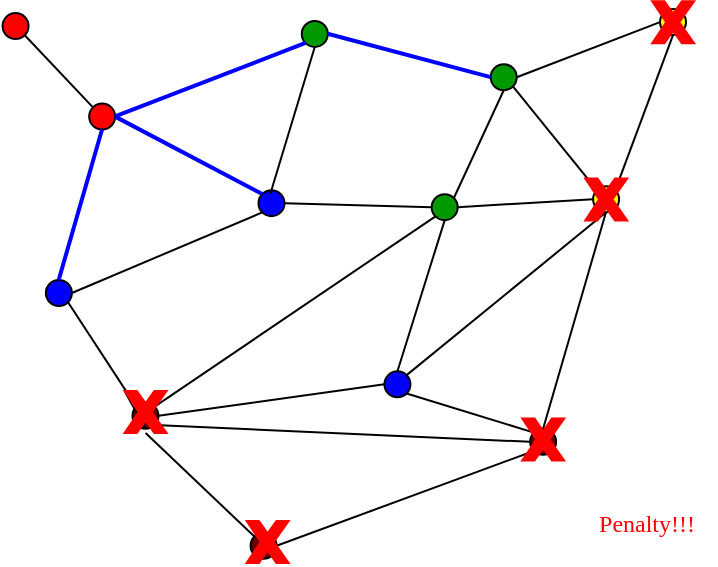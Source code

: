 <mxfile>
    <diagram name="Page-1" id="gsfR2lPIybh8ACA6FocS">
        <mxGraphModel dx="377" dy="277" grid="1" gridSize="1.968" guides="1" tooltips="1" connect="1" arrows="1" fold="1" page="1" pageScale="1" pageWidth="425" pageHeight="338" background="none" math="0" shadow="0">
            <root>
                <mxCell id="0"/>
                <mxCell id="1" value="layer00" style="" parent="0"/>
                <mxCell id="3" value="" style="ellipse;whiteSpace=wrap;html=1;aspect=fixed;fillColor=#FF0000;" parent="1" vertex="1">
                    <mxGeometry x="45.28" y="29.53" width="13" height="13" as="geometry"/>
                </mxCell>
                <mxCell id="4" value="" style="ellipse;whiteSpace=wrap;html=1;aspect=fixed;fillColor=#0000FF;" parent="1" vertex="1">
                    <mxGeometry x="66.928" y="162.999" width="13" height="13" as="geometry"/>
                </mxCell>
                <mxCell id="7" value="" style="ellipse;whiteSpace=wrap;html=1;aspect=fixed;fillColor=#FF0000;" parent="1" vertex="1">
                    <mxGeometry x="88.587" y="74.807" width="13" height="13" as="geometry"/>
                </mxCell>
                <mxCell id="8" value="" style="ellipse;whiteSpace=wrap;html=1;aspect=fixed;fillColor=#009900;" parent="1" vertex="1">
                    <mxGeometry x="289.365" y="55.116" width="13" height="13" as="geometry"/>
                </mxCell>
                <mxCell id="9" value="" style="ellipse;whiteSpace=wrap;html=1;aspect=fixed;fillColor=#009900;" parent="1" vertex="1">
                    <mxGeometry x="194.884" y="33.464" width="13" height="13" as="geometry"/>
                </mxCell>
                <mxCell id="10" value="" style="ellipse;whiteSpace=wrap;html=1;aspect=fixed;fillColor=#0000FF;" parent="1" vertex="1">
                    <mxGeometry x="173.233" y="118.112" width="13" height="13" as="geometry"/>
                </mxCell>
                <mxCell id="11" value="" style="ellipse;whiteSpace=wrap;html=1;aspect=fixed;fillColor=#FFFF00;" parent="1" vertex="1">
                    <mxGeometry x="340.551" y="116.141" width="13" height="13" as="geometry"/>
                </mxCell>
                <mxCell id="12" value="" style="ellipse;whiteSpace=wrap;html=1;aspect=fixed;fillColor=#0000FF;" parent="1" vertex="1">
                    <mxGeometry x="236.219" y="208.659" width="13" height="13" as="geometry"/>
                </mxCell>
                <mxCell id="13" value="" style="ellipse;whiteSpace=wrap;html=1;aspect=fixed;fillColor=#660000;" parent="1" vertex="1">
                    <mxGeometry x="110.238" y="224.408" width="13" height="13" as="geometry"/>
                </mxCell>
                <mxCell id="14" value="" style="ellipse;whiteSpace=wrap;html=1;aspect=fixed;fillColor=#660000;" parent="1" vertex="1">
                    <mxGeometry x="309.057" y="237.406" width="13" height="13" as="geometry"/>
                </mxCell>
                <mxCell id="15" value="" style="ellipse;whiteSpace=wrap;html=1;aspect=fixed;fillColor=#009900;" parent="1" vertex="1">
                    <mxGeometry x="259.845" y="120.075" width="13" height="13" as="geometry"/>
                </mxCell>
                <mxCell id="16" value="" style="ellipse;whiteSpace=wrap;html=1;aspect=fixed;fillColor=#660000;" parent="1" vertex="1">
                    <mxGeometry x="169.293" y="289.373" width="13" height="13" as="geometry"/>
                </mxCell>
                <mxCell id="17" value="" style="ellipse;whiteSpace=wrap;html=1;aspect=fixed;fillColor=#FFFF00;" parent="1" vertex="1">
                    <mxGeometry x="374.012" y="27.562" width="13" height="13" as="geometry"/>
                </mxCell>
                <mxCell id="eSA84T2NVFT6d7LiYqhv-20" value="layer01" style="" parent="0"/>
                <mxCell id="21" style="edgeStyle=none;html=1;exitX=1;exitY=1;exitDx=0;exitDy=0;entryX=0;entryY=0;entryDx=0;entryDy=0;endArrow=none;endFill=0;" parent="eSA84T2NVFT6d7LiYqhv-20" edge="1">
                    <mxGeometry relative="1" as="geometry">
                        <mxPoint x="56.376" y="40.626" as="sourcePoint"/>
                        <mxPoint x="90.491" y="76.711" as="targetPoint"/>
                    </mxGeometry>
                </mxCell>
                <mxCell id="22" style="edgeStyle=none;html=1;exitX=1;exitY=0.5;exitDx=0;exitDy=0;entryX=0;entryY=1;entryDx=0;entryDy=0;endArrow=none;endFill=0;" parent="eSA84T2NVFT6d7LiYqhv-20" source="7" edge="1">
                    <mxGeometry relative="1" as="geometry">
                        <mxPoint x="101.587" y="81.307" as="sourcePoint"/>
                        <mxPoint x="196.788" y="44.56" as="targetPoint"/>
                    </mxGeometry>
                </mxCell>
                <mxCell id="25" style="edgeStyle=none;html=1;exitX=0.5;exitY=1;exitDx=0;exitDy=0;entryX=1;entryY=0;entryDx=0;entryDy=0;endArrow=none;endFill=0;" parent="eSA84T2NVFT6d7LiYqhv-20" source="8" target="15" edge="1">
                    <mxGeometry relative="1" as="geometry"/>
                </mxCell>
                <mxCell id="35" style="edgeStyle=none;html=1;exitX=0.5;exitY=0;exitDx=0;exitDy=0;entryX=0.5;entryY=1;entryDx=0;entryDy=0;endArrow=none;endFill=0;" parent="eSA84T2NVFT6d7LiYqhv-20" source="4" target="7" edge="1">
                    <mxGeometry relative="1" as="geometry"/>
                </mxCell>
                <mxCell id="42" style="edgeStyle=none;html=1;exitX=0.5;exitY=1;exitDx=0;exitDy=0;entryX=0;entryY=0;entryDx=0;entryDy=0;endArrow=none;endFill=0;startArrow=none;" parent="eSA84T2NVFT6d7LiYqhv-20" target="16" edge="1">
                    <mxGeometry relative="1" as="geometry">
                        <mxPoint x="116.794" y="239.504" as="sourcePoint"/>
                    </mxGeometry>
                </mxCell>
                <mxCell id="43" style="edgeStyle=none;html=1;exitX=1;exitY=0.5;exitDx=0;exitDy=0;entryX=0;entryY=1;entryDx=0;entryDy=0;endArrow=none;endFill=0;" parent="eSA84T2NVFT6d7LiYqhv-20" source="16" target="14" edge="1">
                    <mxGeometry relative="1" as="geometry"/>
                </mxCell>
                <mxCell id="47" style="edgeStyle=none;html=1;exitX=0.5;exitY=1;exitDx=0;exitDy=0;entryX=0.454;entryY=0.146;entryDx=0;entryDy=0;endArrow=none;endFill=0;entryPerimeter=0;" parent="eSA84T2NVFT6d7LiYqhv-20" edge="1">
                    <mxGeometry relative="1" as="geometry">
                        <mxPoint x="201.384" y="46.464" as="sourcePoint"/>
                        <mxPoint x="179.135" y="120.011" as="targetPoint"/>
                    </mxGeometry>
                </mxCell>
                <mxCell id="48" style="edgeStyle=none;html=1;exitX=1;exitY=0.5;exitDx=0;exitDy=0;entryX=0;entryY=0.5;entryDx=0;entryDy=0;endArrow=none;endFill=0;" parent="eSA84T2NVFT6d7LiYqhv-20" edge="1">
                    <mxGeometry relative="1" as="geometry">
                        <mxPoint x="207.884" y="39.964" as="sourcePoint"/>
                        <mxPoint x="289.366" y="61.615" as="targetPoint"/>
                    </mxGeometry>
                </mxCell>
                <mxCell id="49" style="edgeStyle=none;html=1;exitX=1;exitY=1;exitDx=0;exitDy=0;entryX=0;entryY=0;entryDx=0;entryDy=0;endArrow=none;endFill=0;" parent="eSA84T2NVFT6d7LiYqhv-20" edge="1">
                    <mxGeometry relative="1" as="geometry">
                        <mxPoint x="300.462" y="66.212" as="sourcePoint"/>
                        <mxPoint x="342.455" y="118.045" as="targetPoint"/>
                    </mxGeometry>
                </mxCell>
                <mxCell id="50" style="edgeStyle=none;html=1;exitX=1;exitY=0.5;exitDx=0;exitDy=0;entryX=0;entryY=0.5;entryDx=0;entryDy=0;endArrow=none;endFill=0;" parent="eSA84T2NVFT6d7LiYqhv-20" edge="1">
                    <mxGeometry relative="1" as="geometry">
                        <mxPoint x="186.233" y="124.613" as="sourcePoint"/>
                        <mxPoint x="259.845" y="126.575" as="targetPoint"/>
                    </mxGeometry>
                </mxCell>
                <mxCell id="51" style="edgeStyle=none;html=1;exitX=1;exitY=0.5;exitDx=0;exitDy=0;endArrow=none;endFill=0;entryX=0;entryY=0.5;entryDx=0;entryDy=0;" parent="eSA84T2NVFT6d7LiYqhv-20" edge="1">
                    <mxGeometry relative="1" as="geometry">
                        <mxPoint x="272.845" y="126.575" as="sourcePoint"/>
                        <mxPoint x="340.551" y="122.641" as="targetPoint"/>
                    </mxGeometry>
                </mxCell>
                <mxCell id="52" style="edgeStyle=none;html=1;exitX=1;exitY=0;exitDx=0;exitDy=0;entryX=0.5;entryY=1;entryDx=0;entryDy=0;endArrow=none;endFill=0;" parent="eSA84T2NVFT6d7LiYqhv-20" edge="1">
                    <mxGeometry relative="1" as="geometry">
                        <mxPoint x="351.647" y="118.045" as="sourcePoint"/>
                        <mxPoint x="380.512" y="40.562" as="targetPoint"/>
                    </mxGeometry>
                </mxCell>
                <mxCell id="54" style="edgeStyle=none;html=1;exitX=0.5;exitY=1;exitDx=0;exitDy=0;entryX=0.5;entryY=0;entryDx=0;entryDy=0;endArrow=none;endFill=0;" parent="eSA84T2NVFT6d7LiYqhv-20" edge="1">
                    <mxGeometry relative="1" as="geometry">
                        <mxPoint x="266.345" y="133.075" as="sourcePoint"/>
                        <mxPoint x="242.719" y="208.659" as="targetPoint"/>
                    </mxGeometry>
                </mxCell>
                <mxCell id="55" style="edgeStyle=none;html=1;exitX=1;exitY=0;exitDx=0;exitDy=0;entryX=0.5;entryY=1;entryDx=0;entryDy=0;endArrow=none;endFill=0;" parent="eSA84T2NVFT6d7LiYqhv-20" edge="1">
                    <mxGeometry relative="1" as="geometry">
                        <mxPoint x="247.316" y="210.563" as="sourcePoint"/>
                        <mxPoint x="347.051" y="129.141" as="targetPoint"/>
                    </mxGeometry>
                </mxCell>
                <mxCell id="56" style="edgeStyle=none;html=1;exitX=0;exitY=1;exitDx=0;exitDy=0;entryX=1;entryY=0.5;entryDx=0;entryDy=0;endArrow=none;endFill=0;" parent="eSA84T2NVFT6d7LiYqhv-20" edge="1">
                    <mxGeometry relative="1" as="geometry">
                        <mxPoint x="175.136" y="129.209" as="sourcePoint"/>
                        <mxPoint x="79.928" y="169.499" as="targetPoint"/>
                    </mxGeometry>
                </mxCell>
                <mxCell id="57" style="edgeStyle=none;html=1;exitX=1;exitY=1;exitDx=0;exitDy=0;entryX=0;entryY=0;entryDx=0;entryDy=0;endArrow=none;endFill=0;" parent="eSA84T2NVFT6d7LiYqhv-20" edge="1">
                    <mxGeometry relative="1" as="geometry">
                        <mxPoint x="78.025" y="174.095" as="sourcePoint"/>
                        <mxPoint x="112.142" y="226.312" as="targetPoint"/>
                    </mxGeometry>
                </mxCell>
                <mxCell id="58" style="edgeStyle=none;html=1;exitX=1;exitY=0.5;exitDx=0;exitDy=0;entryX=0;entryY=0.5;entryDx=0;entryDy=0;endArrow=none;endFill=0;" parent="eSA84T2NVFT6d7LiYqhv-20" edge="1">
                    <mxGeometry relative="1" as="geometry">
                        <mxPoint x="123.238" y="230.908" as="sourcePoint"/>
                        <mxPoint x="236.219" y="215.159" as="targetPoint"/>
                    </mxGeometry>
                </mxCell>
                <mxCell id="59" style="edgeStyle=none;html=1;exitX=1;exitY=0;exitDx=0;exitDy=0;entryX=0;entryY=1;entryDx=0;entryDy=0;endArrow=none;endFill=0;" parent="eSA84T2NVFT6d7LiYqhv-20" edge="1">
                    <mxGeometry relative="1" as="geometry">
                        <mxPoint x="121.334" y="226.312" as="sourcePoint"/>
                        <mxPoint x="261.749" y="131.171" as="targetPoint"/>
                    </mxGeometry>
                </mxCell>
                <mxCell id="61" style="edgeStyle=none;html=1;exitX=1;exitY=1;exitDx=0;exitDy=0;entryX=0;entryY=0.5;entryDx=0;entryDy=0;endArrow=none;endFill=0;" parent="eSA84T2NVFT6d7LiYqhv-20" edge="1">
                    <mxGeometry relative="1" as="geometry">
                        <mxPoint x="121.334" y="235.504" as="sourcePoint"/>
                        <mxPoint x="309.056" y="243.906" as="targetPoint"/>
                    </mxGeometry>
                </mxCell>
                <mxCell id="62" style="edgeStyle=none;html=1;exitX=1;exitY=1;exitDx=0;exitDy=0;entryX=0;entryY=0;entryDx=0;entryDy=0;endArrow=none;endFill=0;" parent="eSA84T2NVFT6d7LiYqhv-20" edge="1">
                    <mxGeometry relative="1" as="geometry">
                        <mxPoint x="247.316" y="219.756" as="sourcePoint"/>
                        <mxPoint x="310.96" y="239.31" as="targetPoint"/>
                    </mxGeometry>
                </mxCell>
                <mxCell id="95" style="edgeStyle=none;html=1;exitX=0.5;exitY=1;exitDx=0;exitDy=0;entryX=0.5;entryY=0;entryDx=0;entryDy=0;endArrow=none;endFill=0;" parent="eSA84T2NVFT6d7LiYqhv-20" edge="1">
                    <mxGeometry relative="1" as="geometry">
                        <mxPoint x="346.988" y="129.078" as="sourcePoint"/>
                        <mxPoint x="315.554" y="237.404" as="targetPoint"/>
                    </mxGeometry>
                </mxCell>
                <mxCell id="110" value="" style="edgeStyle=none;html=1;exitX=0.5;exitY=1;exitDx=0;exitDy=0;entryX=0;entryY=0;entryDx=0;entryDy=0;endArrow=none;endFill=0;" edge="1" parent="eSA84T2NVFT6d7LiYqhv-20" source="13">
                    <mxGeometry relative="1" as="geometry">
                        <mxPoint x="116.738" y="237.408" as="sourcePoint"/>
                        <mxPoint x="106.294" y="218.504" as="targetPoint"/>
                    </mxGeometry>
                </mxCell>
                <mxCell id="117" style="edgeStyle=none;html=1;exitX=0;exitY=0.5;exitDx=0;exitDy=0;endArrow=none;endFill=0;startArrow=none;entryX=1;entryY=0.5;entryDx=0;entryDy=0;" edge="1" parent="eSA84T2NVFT6d7LiYqhv-20" source="17" target="8">
                    <mxGeometry relative="1" as="geometry">
                        <mxPoint x="335" y="47" as="sourcePoint"/>
                        <mxPoint x="321" y="62" as="targetPoint"/>
                    </mxGeometry>
                </mxCell>
                <mxCell id="eSA84T2NVFT6d7LiYqhv-18" value="layer02" style="" parent="0"/>
                <mxCell id="87" style="edgeStyle=none;html=1;exitX=1;exitY=0.5;exitDx=0;exitDy=0;entryX=0;entryY=1;entryDx=0;entryDy=0;endArrow=none;endFill=0;strokeColor=#0000FF;strokeWidth=2;" parent="eSA84T2NVFT6d7LiYqhv-18" edge="1">
                    <mxGeometry relative="1" as="geometry">
                        <mxPoint x="101.524" y="81.244" as="sourcePoint"/>
                        <mxPoint x="196.725" y="44.497" as="targetPoint"/>
                    </mxGeometry>
                </mxCell>
                <mxCell id="88" style="edgeStyle=none;html=1;exitX=0.5;exitY=0;exitDx=0;exitDy=0;entryX=0.5;entryY=1;entryDx=0;entryDy=0;endArrow=none;endFill=0;strokeColor=#0000FF;strokeWidth=2;" parent="eSA84T2NVFT6d7LiYqhv-18" edge="1">
                    <mxGeometry relative="1" as="geometry">
                        <mxPoint x="73.365" y="162.936" as="sourcePoint"/>
                        <mxPoint x="95.024" y="87.744" as="targetPoint"/>
                    </mxGeometry>
                </mxCell>
                <mxCell id="89" style="edgeStyle=none;html=1;exitX=1;exitY=0.5;exitDx=0;exitDy=0;entryX=0;entryY=0.5;entryDx=0;entryDy=0;endArrow=none;endFill=0;strokeColor=#0000FF;strokeWidth=2;" parent="eSA84T2NVFT6d7LiYqhv-18" edge="1">
                    <mxGeometry relative="1" as="geometry">
                        <mxPoint x="207.821" y="39.901" as="sourcePoint"/>
                        <mxPoint x="289.303" y="61.552" as="targetPoint"/>
                    </mxGeometry>
                </mxCell>
                <mxCell id="102" style="edgeStyle=none;html=1;exitX=1;exitY=0.5;exitDx=0;exitDy=0;entryX=0;entryY=0;entryDx=0;entryDy=0;endArrow=none;endFill=0;strokeWidth=2;strokeColor=#0000FF;" edge="1" parent="eSA84T2NVFT6d7LiYqhv-18" source="7" target="10">
                    <mxGeometry relative="1" as="geometry"/>
                </mxCell>
                <mxCell id="103" value="layer03" parent="0"/>
                <mxCell id="106" value="" style="verticalLabelPosition=bottom;verticalAlign=top;html=1;shape=mxgraph.basic.x;aspect=fixed;fillColor=#FF0000;strokeColor=#FF0000;" vertex="1" parent="103">
                    <mxGeometry x="336.609" y="112.209" width="21" height="21" as="geometry"/>
                </mxCell>
                <mxCell id="107" value="" style="verticalLabelPosition=bottom;verticalAlign=top;html=1;shape=mxgraph.basic.x;aspect=fixed;fillColor=#FF0000;strokeColor=#FF0000;" vertex="1" parent="103">
                    <mxGeometry x="305.117" y="232.287" width="21" height="21" as="geometry"/>
                </mxCell>
                <mxCell id="108" value="" style="verticalLabelPosition=bottom;verticalAlign=top;html=1;shape=mxgraph.basic.x;aspect=fixed;fillColor=#FF0000;strokeColor=#FF0000;" vertex="1" parent="103">
                    <mxGeometry x="167.326" y="283.466" width="21" height="21" as="geometry"/>
                </mxCell>
                <mxCell id="111" value="" style="verticalLabelPosition=bottom;verticalAlign=top;html=1;shape=mxgraph.basic.x;aspect=fixed;fillColor=#FF0000;strokeColor=#FF0000;" vertex="1" parent="103">
                    <mxGeometry x="106.294" y="218.504" width="21" height="21" as="geometry"/>
                </mxCell>
                <mxCell id="112" value="" style="verticalLabelPosition=bottom;verticalAlign=top;html=1;shape=mxgraph.basic.x;aspect=fixed;fillColor=#FF0000;strokeColor=#FF0000;" vertex="1" parent="103">
                    <mxGeometry x="370.08" y="23.62" width="21" height="21" as="geometry"/>
                </mxCell>
                <mxCell id="115" value="&lt;font face=&quot;Tahoma&quot;&gt;Penalty!!!&lt;/font&gt;" style="text;html=1;align=center;verticalAlign=middle;resizable=0;points=[];autosize=1;strokeColor=none;fillColor=none;fontColor=#FF0000;" vertex="1" parent="103">
                    <mxGeometry x="332.68" y="271.65" width="68.897" height="27.559" as="geometry"/>
                </mxCell>
            </root>
        </mxGraphModel>
    </diagram>
</mxfile>